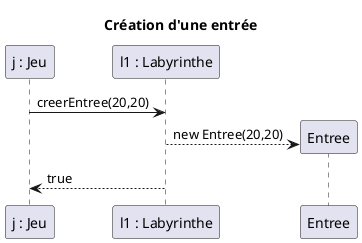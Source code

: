@startuml

title "Création d'une entrée"

participant "j : Jeu" as j
participant "l1 : Labyrinthe" as l

j -> l : creerEntree(20,20)

create Entree
l --> Entree: new Entree(20,20)
j <-- l : true
@enduml